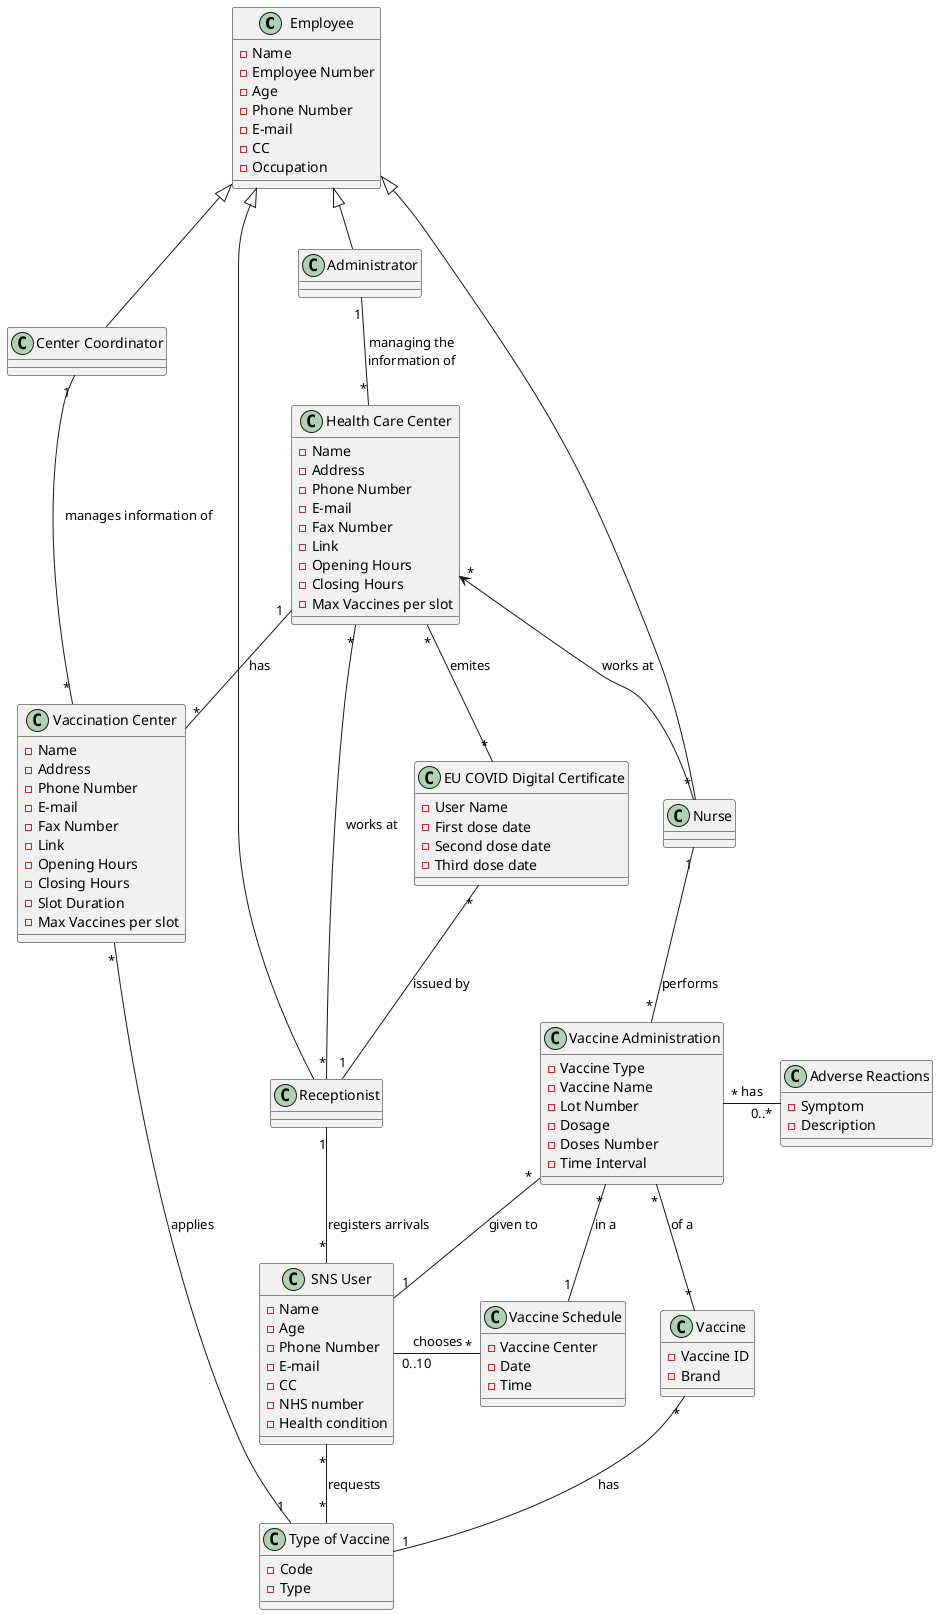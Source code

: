 @startuml
class "Employee" as E{
-Name
-Employee Number
-Age
-Phone Number
-E-mail
-CC
-Occupation
}

class Administrator{
}
class Receptionist{
}
class "Center Coordinator" as coordinator{
}
class "SNS User" as user{
-Name
-Age
-Phone Number
-E-mail
-CC
-NHS number
-Health condition
}
class "Vaccination Center" as VC{
-Name
-Address
-Phone Number
-E-mail
-Fax Number
-Link
-Opening Hours
-Closing Hours
-Slot Duration
-Max Vaccines per slot
}
class "Health Care Center" as HCC{
-Name
-Address
-Phone Number
-E-mail
-Fax Number
-Link
-Opening Hours
-Closing Hours
-Max Vaccines per slot
}
class Vaccine {
-Vaccine ID
-Brand
}
class "Type of Vaccine" as type{
-Code
-Type
}
class "Nurse" as nurse{
}
class "Vaccine Schedule" as schedule{
-Vaccine Center
-Date
-Time
}
class "Vaccine Administration" as adminVac{
-Vaccine Type
-Vaccine Name
-Lot Number
-Dosage
-Doses Number
-Time Interval
}
class "EU COVID Digital Certificate" as certificado{
-User Name
-First dose date
-Second dose date
-Third dose date
}
class "Adverse Reactions" as reaction {
-Symptom
-Description
}

Administrator-up-|>E
nurse-up-|>E
Receptionist-up-|>E
coordinator-up-|>E


Receptionist"1"--"*"user:registers arrivals
Administrator"1"--"*"HCC:  managing the\ninformation of

VC"*"-up-"1"HCC: has
nurse"*"-up->"*"HCC:works at
HCC"*"--"*"Receptionist: works at
user "*"--"*"type:requests
user"0..10"-right-"*"schedule:chooses

nurse"1"--"*"adminVac: performs
adminVac"*"--"1"user: given to
adminVac"*"--"1"schedule: in a

VC"*"--"1"type:applies
adminVac"*"-right-"0..*"reaction: has

coordinator"1"--"*"VC:manages information of

HCC"*"--"*"certificado:emites

adminVac"*"--"*"Vaccine:of a

certificado"*"--"1"Receptionist:issued by

Vaccine"*"--"1"type: has
@enduml